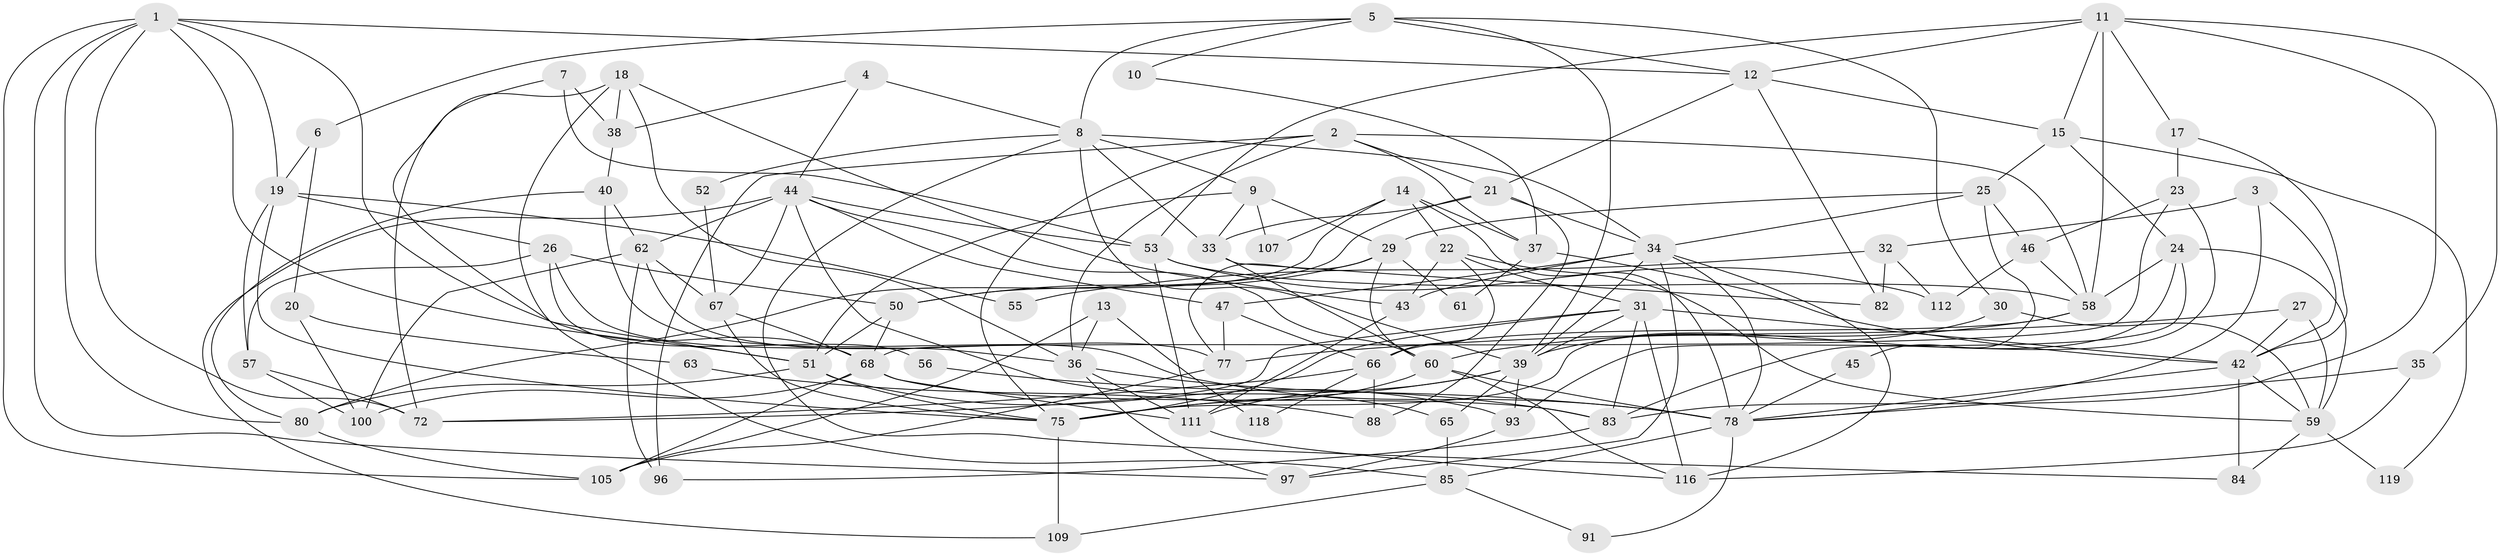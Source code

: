 // Generated by graph-tools (version 1.1) at 2025/24/03/03/25 07:24:01]
// undirected, 84 vertices, 200 edges
graph export_dot {
graph [start="1"]
  node [color=gray90,style=filled];
  1 [super="+79"];
  2;
  3;
  4;
  5;
  6;
  7;
  8 [super="+49"];
  9 [super="+16"];
  10;
  11 [super="+71"];
  12 [super="+110"];
  13;
  14;
  15 [super="+104"];
  17;
  18;
  19 [super="+103"];
  20;
  21 [super="+28"];
  22 [super="+108"];
  23 [super="+115"];
  24 [super="+76"];
  25;
  26;
  27;
  29 [super="+41"];
  30;
  31;
  32;
  33 [super="+92"];
  34 [super="+90"];
  35 [super="+54"];
  36 [super="+98"];
  37 [super="+89"];
  38 [super="+64"];
  39 [super="+94"];
  40;
  42 [super="+106"];
  43 [super="+48"];
  44 [super="+102"];
  45;
  46 [super="+74"];
  47;
  50 [super="+113"];
  51;
  52;
  53 [super="+99"];
  55;
  56;
  57;
  58 [super="+73"];
  59 [super="+95"];
  60 [super="+69"];
  61;
  62 [super="+87"];
  63;
  65;
  66 [super="+70"];
  67;
  68 [super="+86"];
  72;
  75 [super="+81"];
  77;
  78 [super="+121"];
  80;
  82;
  83 [super="+120"];
  84;
  85 [super="+114"];
  88;
  91;
  93;
  96;
  97;
  100 [super="+101"];
  105 [super="+117"];
  107;
  109;
  111;
  112;
  116;
  118;
  119;
  1 -- 97;
  1 -- 72;
  1 -- 80;
  1 -- 105;
  1 -- 68;
  1 -- 51;
  1 -- 12;
  1 -- 19;
  2 -- 58;
  2 -- 21;
  2 -- 75;
  2 -- 96;
  2 -- 37;
  2 -- 36;
  3 -- 32;
  3 -- 42;
  3 -- 78;
  4 -- 8;
  4 -- 44;
  4 -- 38;
  5 -- 39;
  5 -- 30;
  5 -- 6;
  5 -- 8;
  5 -- 10;
  5 -- 12;
  6 -- 20;
  6 -- 19;
  7 -- 53;
  7 -- 51;
  7 -- 38;
  8 -- 9;
  8 -- 52;
  8 -- 84;
  8 -- 33;
  8 -- 34;
  8 -- 39;
  9 -- 29;
  9 -- 107;
  9 -- 51;
  9 -- 33;
  10 -- 37;
  11 -- 12;
  11 -- 58;
  11 -- 17;
  11 -- 35;
  11 -- 83;
  11 -- 15;
  11 -- 53;
  12 -- 82;
  12 -- 21;
  12 -- 15;
  13 -- 36;
  13 -- 118;
  13 -- 105;
  14 -- 80;
  14 -- 37;
  14 -- 107;
  14 -- 78;
  14 -- 22;
  15 -- 24;
  15 -- 119;
  15 -- 25;
  17 -- 42;
  17 -- 23;
  18 -- 38;
  18 -- 72;
  18 -- 36;
  18 -- 43;
  18 -- 85;
  19 -- 75;
  19 -- 26;
  19 -- 55;
  19 -- 57;
  20 -- 63;
  20 -- 100;
  21 -- 50;
  21 -- 34;
  21 -- 88;
  21 -- 33;
  22 -- 43;
  22 -- 31;
  22 -- 59;
  22 -- 66;
  23 -- 46 [weight=2];
  23 -- 68;
  23 -- 83;
  24 -- 93;
  24 -- 58;
  24 -- 59;
  24 -- 75;
  25 -- 46;
  25 -- 34;
  25 -- 29;
  25 -- 45;
  26 -- 36;
  26 -- 56;
  26 -- 57;
  26 -- 50;
  27 -- 42;
  27 -- 77;
  27 -- 59;
  29 -- 50;
  29 -- 61;
  29 -- 77;
  29 -- 60;
  30 -- 59;
  30 -- 39;
  31 -- 72;
  31 -- 75;
  31 -- 39;
  31 -- 42;
  31 -- 116;
  31 -- 83;
  32 -- 112;
  32 -- 82;
  32 -- 55;
  33 -- 82;
  33 -- 60;
  34 -- 47;
  34 -- 97;
  34 -- 116;
  34 -- 78;
  34 -- 43;
  34 -- 39;
  35 -- 78;
  35 -- 116;
  36 -- 97;
  36 -- 111;
  36 -- 83;
  37 -- 42;
  37 -- 61;
  38 -- 40;
  39 -- 65;
  39 -- 75;
  39 -- 93;
  39 -- 111;
  40 -- 80;
  40 -- 78;
  40 -- 62;
  42 -- 84;
  42 -- 59;
  42 -- 78;
  43 -- 111;
  44 -- 62;
  44 -- 53;
  44 -- 60 [weight=2];
  44 -- 65;
  44 -- 67;
  44 -- 109;
  44 -- 47;
  45 -- 78;
  46 -- 112;
  46 -- 58;
  47 -- 77;
  47 -- 66;
  50 -- 68 [weight=2];
  50 -- 51;
  51 -- 93;
  51 -- 80;
  51 -- 75;
  52 -- 67;
  53 -- 111;
  53 -- 58;
  53 -- 112;
  56 -- 78;
  57 -- 72;
  57 -- 100;
  58 -- 66 [weight=2];
  58 -- 60;
  59 -- 84;
  59 -- 119;
  60 -- 116;
  60 -- 75;
  60 -- 78;
  62 -- 96;
  62 -- 67;
  62 -- 100;
  62 -- 77;
  63 -- 88;
  65 -- 85;
  66 -- 88;
  66 -- 118;
  66 -- 72;
  67 -- 75;
  67 -- 68;
  68 -- 111;
  68 -- 105;
  68 -- 100;
  68 -- 83;
  75 -- 109;
  77 -- 105;
  78 -- 91;
  78 -- 85;
  80 -- 105;
  83 -- 96;
  85 -- 91;
  85 -- 109;
  93 -- 97;
  111 -- 116;
}
